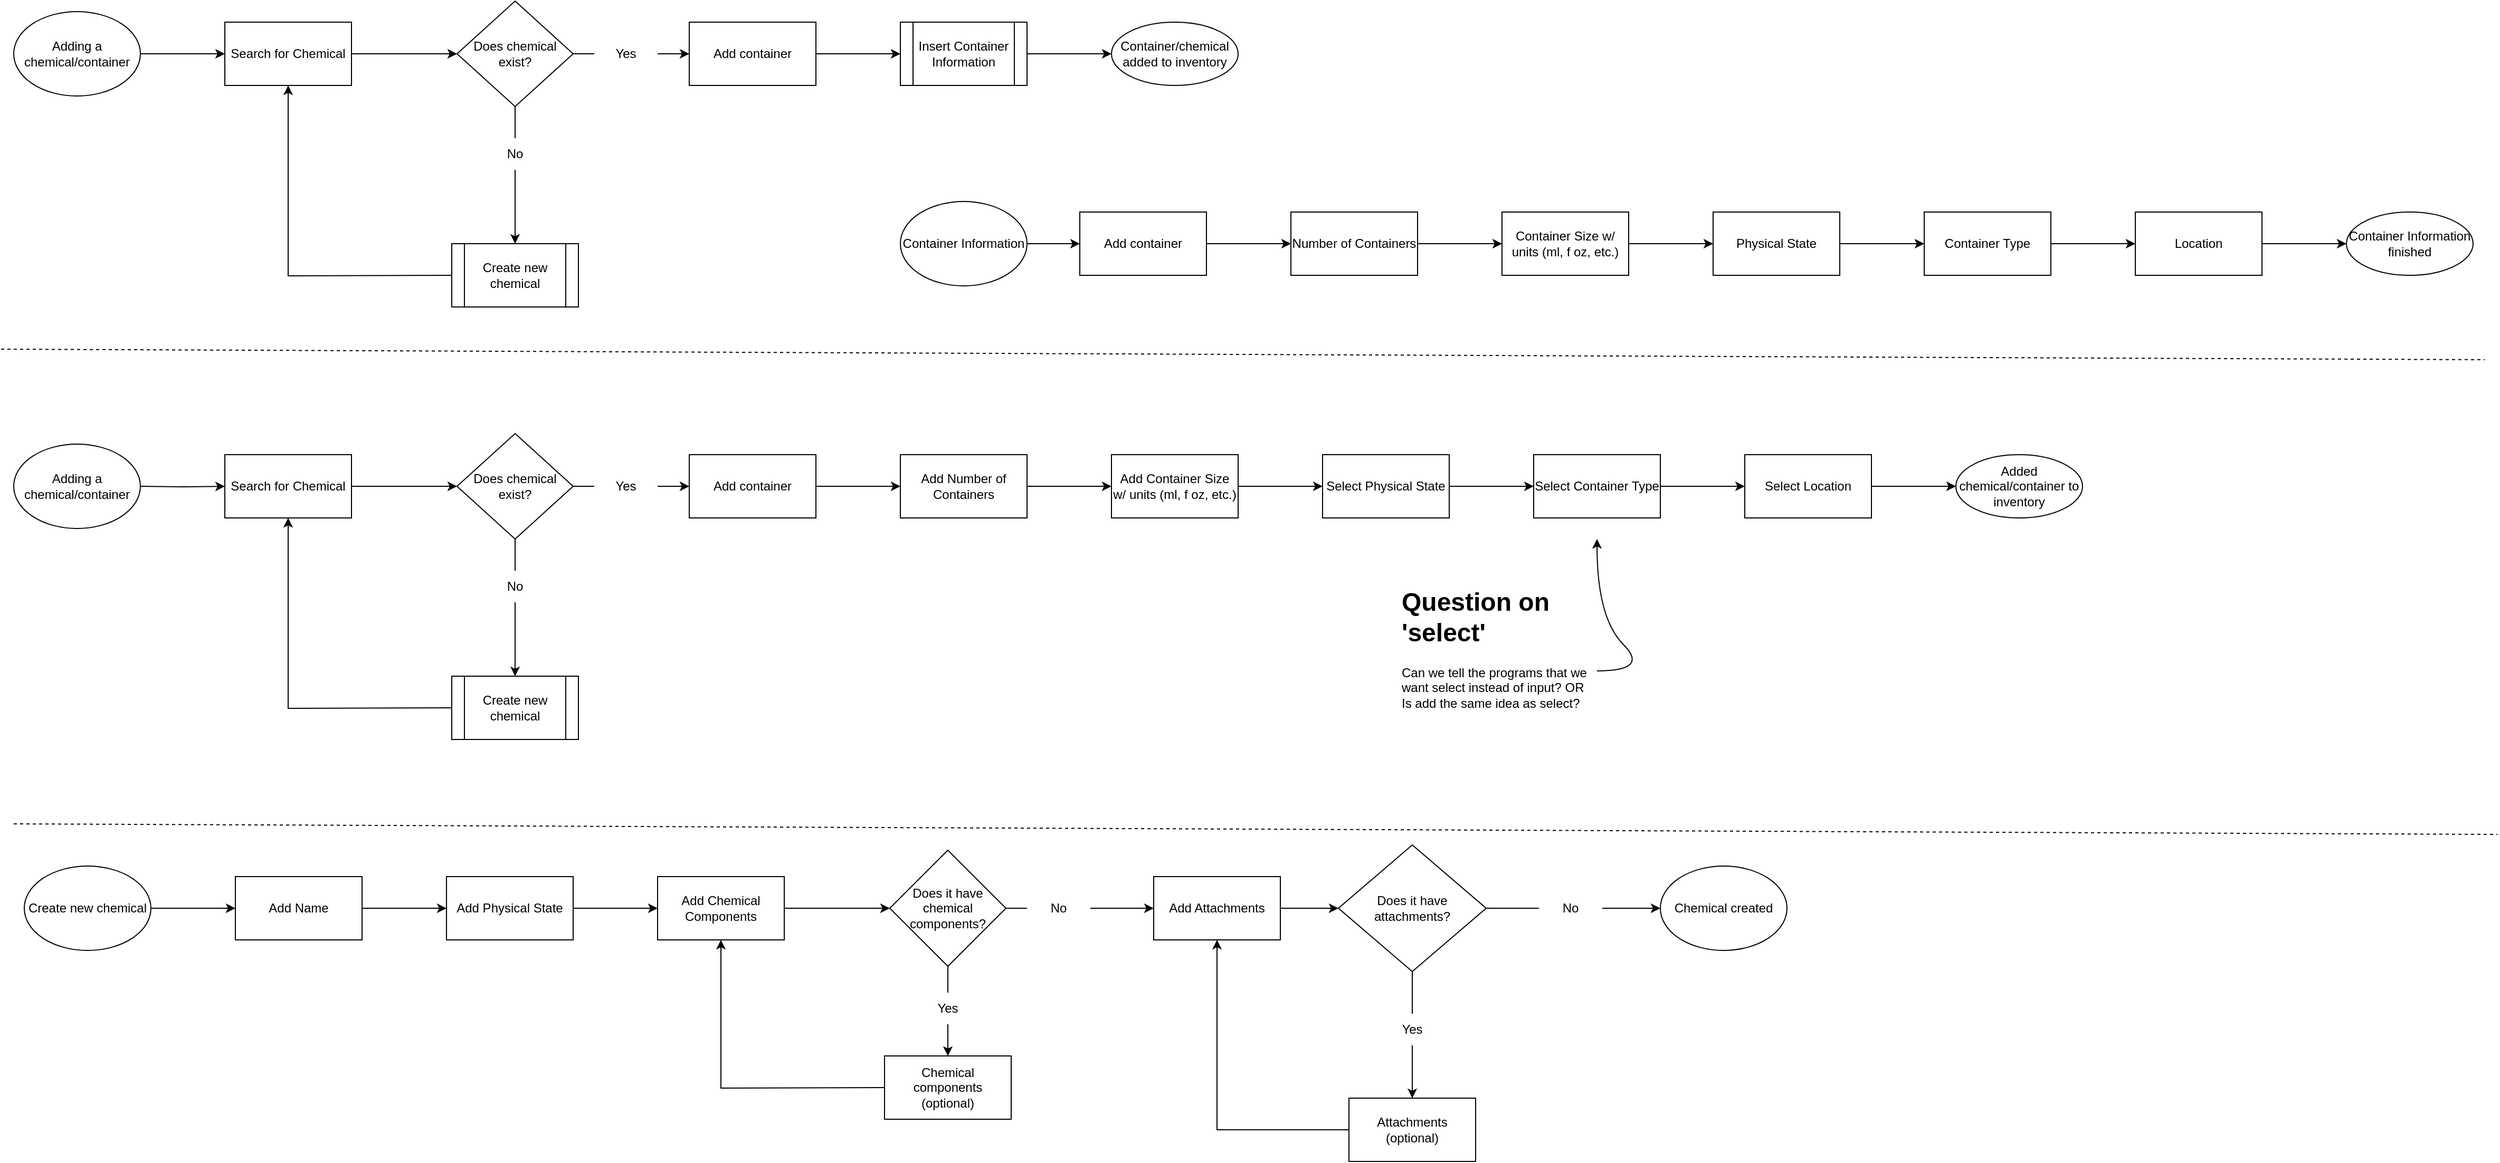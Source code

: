 <mxfile version="16.1.4" type="github">
  <diagram id="NDT_n2IxOW_hEu5SFQYL" name="Page-1">
    <mxGraphModel dx="817" dy="464" grid="1" gridSize="10" guides="1" tooltips="1" connect="1" arrows="1" fold="1" page="1" pageScale="1" pageWidth="850" pageHeight="1100" math="0" shadow="0">
      <root>
        <mxCell id="0" />
        <mxCell id="1" parent="0" />
        <mxCell id="EA6XTScox7vaLfp8z1kA-3" value="" style="edgeStyle=orthogonalEdgeStyle;rounded=0;orthogonalLoop=1;jettySize=auto;html=1;" edge="1" parent="1" source="EA6XTScox7vaLfp8z1kA-1" target="EA6XTScox7vaLfp8z1kA-2">
          <mxGeometry relative="1" as="geometry" />
        </mxCell>
        <mxCell id="EA6XTScox7vaLfp8z1kA-1" value="Adding a chemical/container" style="ellipse;whiteSpace=wrap;html=1;" vertex="1" parent="1">
          <mxGeometry x="20" y="70" width="120" height="80" as="geometry" />
        </mxCell>
        <mxCell id="EA6XTScox7vaLfp8z1kA-5" value="" style="edgeStyle=orthogonalEdgeStyle;rounded=0;orthogonalLoop=1;jettySize=auto;html=1;" edge="1" parent="1" source="EA6XTScox7vaLfp8z1kA-2" target="EA6XTScox7vaLfp8z1kA-4">
          <mxGeometry relative="1" as="geometry" />
        </mxCell>
        <mxCell id="EA6XTScox7vaLfp8z1kA-2" value="Search for Chemical" style="whiteSpace=wrap;html=1;" vertex="1" parent="1">
          <mxGeometry x="220" y="80" width="120" height="60" as="geometry" />
        </mxCell>
        <mxCell id="EA6XTScox7vaLfp8z1kA-7" value="" style="edgeStyle=orthogonalEdgeStyle;rounded=0;orthogonalLoop=1;jettySize=auto;html=1;startArrow=none;" edge="1" parent="1" source="EA6XTScox7vaLfp8z1kA-10">
          <mxGeometry relative="1" as="geometry">
            <mxPoint x="495" y="290" as="targetPoint" />
          </mxGeometry>
        </mxCell>
        <mxCell id="EA6XTScox7vaLfp8z1kA-9" value="" style="edgeStyle=orthogonalEdgeStyle;rounded=0;orthogonalLoop=1;jettySize=auto;html=1;startArrow=none;" edge="1" parent="1" source="EA6XTScox7vaLfp8z1kA-12" target="EA6XTScox7vaLfp8z1kA-8">
          <mxGeometry relative="1" as="geometry" />
        </mxCell>
        <mxCell id="EA6XTScox7vaLfp8z1kA-4" value="Does chemical exist?" style="rhombus;whiteSpace=wrap;html=1;" vertex="1" parent="1">
          <mxGeometry x="440" y="60" width="110" height="100" as="geometry" />
        </mxCell>
        <mxCell id="EA6XTScox7vaLfp8z1kA-17" style="edgeStyle=orthogonalEdgeStyle;rounded=0;orthogonalLoop=1;jettySize=auto;html=1;entryX=0.5;entryY=1;entryDx=0;entryDy=0;" edge="1" parent="1" target="EA6XTScox7vaLfp8z1kA-2">
          <mxGeometry relative="1" as="geometry">
            <mxPoint x="435" y="320" as="sourcePoint" />
          </mxGeometry>
        </mxCell>
        <mxCell id="EA6XTScox7vaLfp8z1kA-16" value="" style="edgeStyle=orthogonalEdgeStyle;rounded=0;orthogonalLoop=1;jettySize=auto;html=1;" edge="1" parent="1" source="EA6XTScox7vaLfp8z1kA-8">
          <mxGeometry relative="1" as="geometry">
            <mxPoint x="860" y="110" as="targetPoint" />
          </mxGeometry>
        </mxCell>
        <mxCell id="EA6XTScox7vaLfp8z1kA-8" value="Add container" style="whiteSpace=wrap;html=1;" vertex="1" parent="1">
          <mxGeometry x="660" y="80" width="120" height="60" as="geometry" />
        </mxCell>
        <mxCell id="EA6XTScox7vaLfp8z1kA-10" value="No" style="text;html=1;strokeColor=none;fillColor=none;align=center;verticalAlign=middle;whiteSpace=wrap;rounded=0;" vertex="1" parent="1">
          <mxGeometry x="465" y="190" width="60" height="30" as="geometry" />
        </mxCell>
        <mxCell id="EA6XTScox7vaLfp8z1kA-11" value="" style="edgeStyle=orthogonalEdgeStyle;rounded=0;orthogonalLoop=1;jettySize=auto;html=1;endArrow=none;" edge="1" parent="1" source="EA6XTScox7vaLfp8z1kA-4" target="EA6XTScox7vaLfp8z1kA-10">
          <mxGeometry relative="1" as="geometry">
            <mxPoint x="495" y="160" as="sourcePoint" />
            <mxPoint x="495" y="260" as="targetPoint" />
          </mxGeometry>
        </mxCell>
        <mxCell id="EA6XTScox7vaLfp8z1kA-12" value="Yes" style="text;html=1;strokeColor=none;fillColor=none;align=center;verticalAlign=middle;whiteSpace=wrap;rounded=0;" vertex="1" parent="1">
          <mxGeometry x="570" y="95" width="60" height="30" as="geometry" />
        </mxCell>
        <mxCell id="EA6XTScox7vaLfp8z1kA-14" value="" style="edgeStyle=orthogonalEdgeStyle;rounded=0;orthogonalLoop=1;jettySize=auto;html=1;endArrow=none;" edge="1" parent="1" source="EA6XTScox7vaLfp8z1kA-4" target="EA6XTScox7vaLfp8z1kA-12">
          <mxGeometry relative="1" as="geometry">
            <mxPoint x="550" y="110" as="sourcePoint" />
            <mxPoint x="660" y="110" as="targetPoint" />
          </mxGeometry>
        </mxCell>
        <mxCell id="EA6XTScox7vaLfp8z1kA-18" value="Create new chemical" style="shape=process;whiteSpace=wrap;html=1;backgroundOutline=1;" vertex="1" parent="1">
          <mxGeometry x="435" y="290" width="120" height="60" as="geometry" />
        </mxCell>
        <mxCell id="EA6XTScox7vaLfp8z1kA-63" value="" style="edgeStyle=orthogonalEdgeStyle;rounded=0;orthogonalLoop=1;jettySize=auto;html=1;" edge="1" parent="1" source="EA6XTScox7vaLfp8z1kA-19" target="EA6XTScox7vaLfp8z1kA-62">
          <mxGeometry relative="1" as="geometry" />
        </mxCell>
        <mxCell id="EA6XTScox7vaLfp8z1kA-19" value="Insert Container Information" style="shape=process;whiteSpace=wrap;html=1;backgroundOutline=1;" vertex="1" parent="1">
          <mxGeometry x="860" y="80" width="120" height="60" as="geometry" />
        </mxCell>
        <mxCell id="EA6XTScox7vaLfp8z1kA-20" value="" style="edgeStyle=orthogonalEdgeStyle;rounded=0;orthogonalLoop=1;jettySize=auto;html=1;" edge="1" parent="1" target="EA6XTScox7vaLfp8z1kA-22">
          <mxGeometry relative="1" as="geometry">
            <mxPoint x="140" y="520" as="sourcePoint" />
          </mxGeometry>
        </mxCell>
        <mxCell id="EA6XTScox7vaLfp8z1kA-21" value="" style="edgeStyle=orthogonalEdgeStyle;rounded=0;orthogonalLoop=1;jettySize=auto;html=1;" edge="1" parent="1" source="EA6XTScox7vaLfp8z1kA-22" target="EA6XTScox7vaLfp8z1kA-25">
          <mxGeometry relative="1" as="geometry" />
        </mxCell>
        <mxCell id="EA6XTScox7vaLfp8z1kA-22" value="Search for Chemical" style="whiteSpace=wrap;html=1;" vertex="1" parent="1">
          <mxGeometry x="220" y="490" width="120" height="60" as="geometry" />
        </mxCell>
        <mxCell id="EA6XTScox7vaLfp8z1kA-23" value="" style="edgeStyle=orthogonalEdgeStyle;rounded=0;orthogonalLoop=1;jettySize=auto;html=1;startArrow=none;" edge="1" parent="1" source="EA6XTScox7vaLfp8z1kA-29">
          <mxGeometry relative="1" as="geometry">
            <mxPoint x="495" y="700" as="targetPoint" />
          </mxGeometry>
        </mxCell>
        <mxCell id="EA6XTScox7vaLfp8z1kA-24" value="" style="edgeStyle=orthogonalEdgeStyle;rounded=0;orthogonalLoop=1;jettySize=auto;html=1;startArrow=none;" edge="1" parent="1" source="EA6XTScox7vaLfp8z1kA-31" target="EA6XTScox7vaLfp8z1kA-28">
          <mxGeometry relative="1" as="geometry" />
        </mxCell>
        <mxCell id="EA6XTScox7vaLfp8z1kA-25" value="Does chemical exist?" style="rhombus;whiteSpace=wrap;html=1;" vertex="1" parent="1">
          <mxGeometry x="440" y="470" width="110" height="100" as="geometry" />
        </mxCell>
        <mxCell id="EA6XTScox7vaLfp8z1kA-26" style="edgeStyle=orthogonalEdgeStyle;rounded=0;orthogonalLoop=1;jettySize=auto;html=1;entryX=0.5;entryY=1;entryDx=0;entryDy=0;" edge="1" parent="1" target="EA6XTScox7vaLfp8z1kA-22">
          <mxGeometry relative="1" as="geometry">
            <mxPoint x="435" y="730" as="sourcePoint" />
          </mxGeometry>
        </mxCell>
        <mxCell id="EA6XTScox7vaLfp8z1kA-27" value="" style="edgeStyle=orthogonalEdgeStyle;rounded=0;orthogonalLoop=1;jettySize=auto;html=1;" edge="1" parent="1" source="EA6XTScox7vaLfp8z1kA-28">
          <mxGeometry relative="1" as="geometry">
            <mxPoint x="860" y="520" as="targetPoint" />
          </mxGeometry>
        </mxCell>
        <mxCell id="EA6XTScox7vaLfp8z1kA-28" value="Add container" style="whiteSpace=wrap;html=1;" vertex="1" parent="1">
          <mxGeometry x="660" y="490" width="120" height="60" as="geometry" />
        </mxCell>
        <mxCell id="EA6XTScox7vaLfp8z1kA-29" value="No" style="text;html=1;strokeColor=none;fillColor=none;align=center;verticalAlign=middle;whiteSpace=wrap;rounded=0;" vertex="1" parent="1">
          <mxGeometry x="465" y="600" width="60" height="30" as="geometry" />
        </mxCell>
        <mxCell id="EA6XTScox7vaLfp8z1kA-30" value="" style="edgeStyle=orthogonalEdgeStyle;rounded=0;orthogonalLoop=1;jettySize=auto;html=1;endArrow=none;" edge="1" parent="1" source="EA6XTScox7vaLfp8z1kA-25" target="EA6XTScox7vaLfp8z1kA-29">
          <mxGeometry relative="1" as="geometry">
            <mxPoint x="495" y="570" as="sourcePoint" />
            <mxPoint x="495" y="670" as="targetPoint" />
          </mxGeometry>
        </mxCell>
        <mxCell id="EA6XTScox7vaLfp8z1kA-31" value="Yes" style="text;html=1;strokeColor=none;fillColor=none;align=center;verticalAlign=middle;whiteSpace=wrap;rounded=0;" vertex="1" parent="1">
          <mxGeometry x="570" y="505" width="60" height="30" as="geometry" />
        </mxCell>
        <mxCell id="EA6XTScox7vaLfp8z1kA-32" value="" style="edgeStyle=orthogonalEdgeStyle;rounded=0;orthogonalLoop=1;jettySize=auto;html=1;endArrow=none;" edge="1" parent="1" source="EA6XTScox7vaLfp8z1kA-25" target="EA6XTScox7vaLfp8z1kA-31">
          <mxGeometry relative="1" as="geometry">
            <mxPoint x="550" y="520" as="sourcePoint" />
            <mxPoint x="660" y="520" as="targetPoint" />
          </mxGeometry>
        </mxCell>
        <mxCell id="EA6XTScox7vaLfp8z1kA-33" value="Create new chemical" style="shape=process;whiteSpace=wrap;html=1;backgroundOutline=1;" vertex="1" parent="1">
          <mxGeometry x="435" y="700" width="120" height="60" as="geometry" />
        </mxCell>
        <mxCell id="EA6XTScox7vaLfp8z1kA-35" value="Adding a chemical/container" style="ellipse;whiteSpace=wrap;html=1;" vertex="1" parent="1">
          <mxGeometry x="20" y="480" width="120" height="80" as="geometry" />
        </mxCell>
        <mxCell id="EA6XTScox7vaLfp8z1kA-38" value="" style="edgeStyle=orthogonalEdgeStyle;rounded=0;orthogonalLoop=1;jettySize=auto;html=1;" edge="1" parent="1" source="EA6XTScox7vaLfp8z1kA-36" target="EA6XTScox7vaLfp8z1kA-37">
          <mxGeometry relative="1" as="geometry" />
        </mxCell>
        <mxCell id="EA6XTScox7vaLfp8z1kA-36" value="Add Number of Containers" style="rounded=0;whiteSpace=wrap;html=1;" vertex="1" parent="1">
          <mxGeometry x="860" y="490" width="120" height="60" as="geometry" />
        </mxCell>
        <mxCell id="EA6XTScox7vaLfp8z1kA-40" value="" style="edgeStyle=orthogonalEdgeStyle;rounded=0;orthogonalLoop=1;jettySize=auto;html=1;" edge="1" parent="1" source="EA6XTScox7vaLfp8z1kA-37" target="EA6XTScox7vaLfp8z1kA-39">
          <mxGeometry relative="1" as="geometry" />
        </mxCell>
        <mxCell id="EA6XTScox7vaLfp8z1kA-37" value="Add Container Size w/ units (ml, f oz, etc.)" style="whiteSpace=wrap;html=1;rounded=0;" vertex="1" parent="1">
          <mxGeometry x="1060" y="490" width="120" height="60" as="geometry" />
        </mxCell>
        <mxCell id="EA6XTScox7vaLfp8z1kA-42" value="" style="edgeStyle=orthogonalEdgeStyle;rounded=0;orthogonalLoop=1;jettySize=auto;html=1;" edge="1" parent="1" source="EA6XTScox7vaLfp8z1kA-39" target="EA6XTScox7vaLfp8z1kA-41">
          <mxGeometry relative="1" as="geometry" />
        </mxCell>
        <mxCell id="EA6XTScox7vaLfp8z1kA-39" value="Select Physical State" style="whiteSpace=wrap;html=1;rounded=0;" vertex="1" parent="1">
          <mxGeometry x="1260" y="490" width="120" height="60" as="geometry" />
        </mxCell>
        <mxCell id="EA6XTScox7vaLfp8z1kA-44" value="" style="edgeStyle=orthogonalEdgeStyle;rounded=0;orthogonalLoop=1;jettySize=auto;html=1;" edge="1" parent="1" source="EA6XTScox7vaLfp8z1kA-41" target="EA6XTScox7vaLfp8z1kA-43">
          <mxGeometry relative="1" as="geometry" />
        </mxCell>
        <mxCell id="EA6XTScox7vaLfp8z1kA-41" value="Select Container Type" style="whiteSpace=wrap;html=1;rounded=0;" vertex="1" parent="1">
          <mxGeometry x="1460" y="490" width="120" height="60" as="geometry" />
        </mxCell>
        <mxCell id="EA6XTScox7vaLfp8z1kA-46" value="" style="edgeStyle=orthogonalEdgeStyle;rounded=0;orthogonalLoop=1;jettySize=auto;html=1;" edge="1" parent="1" source="EA6XTScox7vaLfp8z1kA-43" target="EA6XTScox7vaLfp8z1kA-45">
          <mxGeometry relative="1" as="geometry" />
        </mxCell>
        <mxCell id="EA6XTScox7vaLfp8z1kA-43" value="Select Location" style="whiteSpace=wrap;html=1;rounded=0;" vertex="1" parent="1">
          <mxGeometry x="1660" y="490" width="120" height="60" as="geometry" />
        </mxCell>
        <mxCell id="EA6XTScox7vaLfp8z1kA-45" value="Added chemical/container to inventory" style="ellipse;whiteSpace=wrap;html=1;rounded=0;" vertex="1" parent="1">
          <mxGeometry x="1860" y="490" width="120" height="60" as="geometry" />
        </mxCell>
        <mxCell id="EA6XTScox7vaLfp8z1kA-47" value="" style="edgeStyle=orthogonalEdgeStyle;rounded=0;orthogonalLoop=1;jettySize=auto;html=1;" edge="1" parent="1" source="EA6XTScox7vaLfp8z1kA-48">
          <mxGeometry relative="1" as="geometry">
            <mxPoint x="1230" y="290" as="targetPoint" />
          </mxGeometry>
        </mxCell>
        <mxCell id="EA6XTScox7vaLfp8z1kA-48" value="Add container" style="whiteSpace=wrap;html=1;" vertex="1" parent="1">
          <mxGeometry x="1030" y="260" width="120" height="60" as="geometry" />
        </mxCell>
        <mxCell id="EA6XTScox7vaLfp8z1kA-49" value="" style="edgeStyle=orthogonalEdgeStyle;rounded=0;orthogonalLoop=1;jettySize=auto;html=1;" edge="1" parent="1" source="EA6XTScox7vaLfp8z1kA-50" target="EA6XTScox7vaLfp8z1kA-52">
          <mxGeometry relative="1" as="geometry" />
        </mxCell>
        <mxCell id="EA6XTScox7vaLfp8z1kA-50" value="Number of Containers" style="rounded=0;whiteSpace=wrap;html=1;" vertex="1" parent="1">
          <mxGeometry x="1230" y="260" width="120" height="60" as="geometry" />
        </mxCell>
        <mxCell id="EA6XTScox7vaLfp8z1kA-51" value="" style="edgeStyle=orthogonalEdgeStyle;rounded=0;orthogonalLoop=1;jettySize=auto;html=1;" edge="1" parent="1" source="EA6XTScox7vaLfp8z1kA-52" target="EA6XTScox7vaLfp8z1kA-54">
          <mxGeometry relative="1" as="geometry" />
        </mxCell>
        <mxCell id="EA6XTScox7vaLfp8z1kA-52" value="Container Size w/ units (ml, f oz, etc.)" style="whiteSpace=wrap;html=1;rounded=0;" vertex="1" parent="1">
          <mxGeometry x="1430" y="260" width="120" height="60" as="geometry" />
        </mxCell>
        <mxCell id="EA6XTScox7vaLfp8z1kA-53" value="" style="edgeStyle=orthogonalEdgeStyle;rounded=0;orthogonalLoop=1;jettySize=auto;html=1;" edge="1" parent="1" source="EA6XTScox7vaLfp8z1kA-54" target="EA6XTScox7vaLfp8z1kA-56">
          <mxGeometry relative="1" as="geometry" />
        </mxCell>
        <mxCell id="EA6XTScox7vaLfp8z1kA-54" value="Physical State" style="whiteSpace=wrap;html=1;rounded=0;" vertex="1" parent="1">
          <mxGeometry x="1630" y="260" width="120" height="60" as="geometry" />
        </mxCell>
        <mxCell id="EA6XTScox7vaLfp8z1kA-55" value="" style="edgeStyle=orthogonalEdgeStyle;rounded=0;orthogonalLoop=1;jettySize=auto;html=1;" edge="1" parent="1" source="EA6XTScox7vaLfp8z1kA-56" target="EA6XTScox7vaLfp8z1kA-58">
          <mxGeometry relative="1" as="geometry" />
        </mxCell>
        <mxCell id="EA6XTScox7vaLfp8z1kA-56" value="Container Type" style="whiteSpace=wrap;html=1;rounded=0;" vertex="1" parent="1">
          <mxGeometry x="1830" y="260" width="120" height="60" as="geometry" />
        </mxCell>
        <mxCell id="EA6XTScox7vaLfp8z1kA-57" value="" style="edgeStyle=orthogonalEdgeStyle;rounded=0;orthogonalLoop=1;jettySize=auto;html=1;" edge="1" parent="1" source="EA6XTScox7vaLfp8z1kA-58" target="EA6XTScox7vaLfp8z1kA-59">
          <mxGeometry relative="1" as="geometry" />
        </mxCell>
        <mxCell id="EA6XTScox7vaLfp8z1kA-58" value="Location" style="whiteSpace=wrap;html=1;rounded=0;" vertex="1" parent="1">
          <mxGeometry x="2030" y="260" width="120" height="60" as="geometry" />
        </mxCell>
        <mxCell id="EA6XTScox7vaLfp8z1kA-59" value="Container Information finished" style="ellipse;whiteSpace=wrap;html=1;rounded=0;" vertex="1" parent="1">
          <mxGeometry x="2230" y="260" width="120" height="60" as="geometry" />
        </mxCell>
        <mxCell id="EA6XTScox7vaLfp8z1kA-61" value="" style="edgeStyle=orthogonalEdgeStyle;rounded=0;orthogonalLoop=1;jettySize=auto;html=1;" edge="1" parent="1" source="EA6XTScox7vaLfp8z1kA-60" target="EA6XTScox7vaLfp8z1kA-48">
          <mxGeometry relative="1" as="geometry" />
        </mxCell>
        <mxCell id="EA6XTScox7vaLfp8z1kA-60" value="Container Information" style="ellipse;whiteSpace=wrap;html=1;" vertex="1" parent="1">
          <mxGeometry x="860" y="250" width="120" height="80" as="geometry" />
        </mxCell>
        <mxCell id="EA6XTScox7vaLfp8z1kA-62" value="Container/chemical added to inventory" style="ellipse;whiteSpace=wrap;html=1;" vertex="1" parent="1">
          <mxGeometry x="1060" y="80" width="120" height="60" as="geometry" />
        </mxCell>
        <mxCell id="EA6XTScox7vaLfp8z1kA-64" value="" style="endArrow=none;dashed=1;html=1;rounded=0;" edge="1" parent="1">
          <mxGeometry width="50" height="50" relative="1" as="geometry">
            <mxPoint x="8" y="390" as="sourcePoint" />
            <mxPoint x="2361" y="400" as="targetPoint" />
          </mxGeometry>
        </mxCell>
        <mxCell id="EA6XTScox7vaLfp8z1kA-67" value="" style="edgeStyle=orthogonalEdgeStyle;rounded=0;orthogonalLoop=1;jettySize=auto;html=1;" edge="1" parent="1" source="EA6XTScox7vaLfp8z1kA-65" target="EA6XTScox7vaLfp8z1kA-66">
          <mxGeometry relative="1" as="geometry" />
        </mxCell>
        <mxCell id="EA6XTScox7vaLfp8z1kA-65" value="Create new chemical" style="ellipse;whiteSpace=wrap;html=1;" vertex="1" parent="1">
          <mxGeometry x="30" y="880" width="120" height="80" as="geometry" />
        </mxCell>
        <mxCell id="EA6XTScox7vaLfp8z1kA-69" value="" style="edgeStyle=orthogonalEdgeStyle;rounded=0;orthogonalLoop=1;jettySize=auto;html=1;" edge="1" parent="1" source="EA6XTScox7vaLfp8z1kA-66" target="EA6XTScox7vaLfp8z1kA-68">
          <mxGeometry relative="1" as="geometry" />
        </mxCell>
        <mxCell id="EA6XTScox7vaLfp8z1kA-66" value="Add Name" style="whiteSpace=wrap;html=1;" vertex="1" parent="1">
          <mxGeometry x="230" y="890" width="120" height="60" as="geometry" />
        </mxCell>
        <mxCell id="EA6XTScox7vaLfp8z1kA-71" value="" style="edgeStyle=orthogonalEdgeStyle;rounded=0;orthogonalLoop=1;jettySize=auto;html=1;" edge="1" parent="1" source="EA6XTScox7vaLfp8z1kA-68" target="EA6XTScox7vaLfp8z1kA-70">
          <mxGeometry relative="1" as="geometry" />
        </mxCell>
        <mxCell id="EA6XTScox7vaLfp8z1kA-68" value="Add Physical State" style="whiteSpace=wrap;html=1;" vertex="1" parent="1">
          <mxGeometry x="430" y="890" width="120" height="60" as="geometry" />
        </mxCell>
        <mxCell id="EA6XTScox7vaLfp8z1kA-73" value="" style="edgeStyle=orthogonalEdgeStyle;rounded=0;orthogonalLoop=1;jettySize=auto;html=1;" edge="1" parent="1" source="EA6XTScox7vaLfp8z1kA-70" target="EA6XTScox7vaLfp8z1kA-72">
          <mxGeometry relative="1" as="geometry" />
        </mxCell>
        <mxCell id="EA6XTScox7vaLfp8z1kA-70" value="Add Chemical Components" style="whiteSpace=wrap;html=1;" vertex="1" parent="1">
          <mxGeometry x="630" y="890" width="120" height="60" as="geometry" />
        </mxCell>
        <mxCell id="EA6XTScox7vaLfp8z1kA-79" value="" style="edgeStyle=orthogonalEdgeStyle;rounded=0;orthogonalLoop=1;jettySize=auto;html=1;startArrow=none;" edge="1" parent="1" source="EA6XTScox7vaLfp8z1kA-80">
          <mxGeometry relative="1" as="geometry">
            <mxPoint x="905" y="1060" as="targetPoint" />
          </mxGeometry>
        </mxCell>
        <mxCell id="EA6XTScox7vaLfp8z1kA-72" value="Does it have chemical components?" style="rhombus;whiteSpace=wrap;html=1;" vertex="1" parent="1">
          <mxGeometry x="850" y="865" width="110" height="110" as="geometry" />
        </mxCell>
        <mxCell id="EA6XTScox7vaLfp8z1kA-94" value="" style="edgeStyle=orthogonalEdgeStyle;rounded=0;orthogonalLoop=1;jettySize=auto;html=1;" edge="1" parent="1" source="EA6XTScox7vaLfp8z1kA-76" target="EA6XTScox7vaLfp8z1kA-92">
          <mxGeometry relative="1" as="geometry" />
        </mxCell>
        <mxCell id="EA6XTScox7vaLfp8z1kA-76" value="No" style="text;html=1;strokeColor=none;fillColor=none;align=center;verticalAlign=middle;whiteSpace=wrap;rounded=0;" vertex="1" parent="1">
          <mxGeometry x="980" y="905" width="60" height="30" as="geometry" />
        </mxCell>
        <mxCell id="EA6XTScox7vaLfp8z1kA-77" value="" style="edgeStyle=orthogonalEdgeStyle;rounded=0;orthogonalLoop=1;jettySize=auto;html=1;endArrow=none;" edge="1" parent="1" source="EA6XTScox7vaLfp8z1kA-72" target="EA6XTScox7vaLfp8z1kA-76">
          <mxGeometry relative="1" as="geometry">
            <mxPoint x="960" y="920" as="sourcePoint" />
            <mxPoint x="1035" y="920" as="targetPoint" />
          </mxGeometry>
        </mxCell>
        <mxCell id="EA6XTScox7vaLfp8z1kA-84" style="edgeStyle=orthogonalEdgeStyle;rounded=0;orthogonalLoop=1;jettySize=auto;html=1;exitX=0;exitY=0.5;exitDx=0;exitDy=0;entryX=0.5;entryY=1;entryDx=0;entryDy=0;" edge="1" parent="1" target="EA6XTScox7vaLfp8z1kA-70">
          <mxGeometry relative="1" as="geometry">
            <mxPoint x="845" y="1090" as="sourcePoint" />
          </mxGeometry>
        </mxCell>
        <mxCell id="EA6XTScox7vaLfp8z1kA-80" value="Yes" style="text;html=1;strokeColor=none;fillColor=none;align=center;verticalAlign=middle;whiteSpace=wrap;rounded=0;" vertex="1" parent="1">
          <mxGeometry x="875" y="1000" width="60" height="30" as="geometry" />
        </mxCell>
        <mxCell id="EA6XTScox7vaLfp8z1kA-81" value="" style="edgeStyle=orthogonalEdgeStyle;rounded=0;orthogonalLoop=1;jettySize=auto;html=1;endArrow=none;" edge="1" parent="1" source="EA6XTScox7vaLfp8z1kA-72" target="EA6XTScox7vaLfp8z1kA-80">
          <mxGeometry relative="1" as="geometry">
            <mxPoint x="905" y="975" as="sourcePoint" />
            <mxPoint x="905" y="1080" as="targetPoint" />
          </mxGeometry>
        </mxCell>
        <mxCell id="EA6XTScox7vaLfp8z1kA-89" value="" style="edgeStyle=orthogonalEdgeStyle;rounded=0;orthogonalLoop=1;jettySize=auto;html=1;startArrow=none;entryX=0;entryY=0.5;entryDx=0;entryDy=0;" edge="1" parent="1" source="EA6XTScox7vaLfp8z1kA-90" target="EA6XTScox7vaLfp8z1kA-110">
          <mxGeometry relative="1" as="geometry">
            <mxPoint x="1545" y="920" as="targetPoint" />
          </mxGeometry>
        </mxCell>
        <mxCell id="EA6XTScox7vaLfp8z1kA-86" value="Does it have attachments?" style="rhombus;whiteSpace=wrap;html=1;" vertex="1" parent="1">
          <mxGeometry x="1275" y="860" width="140" height="120" as="geometry" />
        </mxCell>
        <mxCell id="EA6XTScox7vaLfp8z1kA-90" value="No" style="text;html=1;strokeColor=none;fillColor=none;align=center;verticalAlign=middle;whiteSpace=wrap;rounded=0;" vertex="1" parent="1">
          <mxGeometry x="1465" y="905" width="60" height="30" as="geometry" />
        </mxCell>
        <mxCell id="EA6XTScox7vaLfp8z1kA-91" value="" style="edgeStyle=orthogonalEdgeStyle;rounded=0;orthogonalLoop=1;jettySize=auto;html=1;endArrow=none;" edge="1" parent="1" source="EA6XTScox7vaLfp8z1kA-86" target="EA6XTScox7vaLfp8z1kA-90">
          <mxGeometry relative="1" as="geometry">
            <mxPoint x="1415" y="920" as="sourcePoint" />
            <mxPoint x="1545" y="920" as="targetPoint" />
          </mxGeometry>
        </mxCell>
        <mxCell id="EA6XTScox7vaLfp8z1kA-95" value="" style="edgeStyle=orthogonalEdgeStyle;rounded=0;orthogonalLoop=1;jettySize=auto;html=1;" edge="1" parent="1" source="EA6XTScox7vaLfp8z1kA-92" target="EA6XTScox7vaLfp8z1kA-86">
          <mxGeometry relative="1" as="geometry" />
        </mxCell>
        <mxCell id="EA6XTScox7vaLfp8z1kA-101" value="" style="edgeStyle=orthogonalEdgeStyle;rounded=0;orthogonalLoop=1;jettySize=auto;html=1;startArrow=none;" edge="1" parent="1" source="EA6XTScox7vaLfp8z1kA-97">
          <mxGeometry relative="1" as="geometry">
            <mxPoint x="1345" y="1100" as="targetPoint" />
          </mxGeometry>
        </mxCell>
        <mxCell id="EA6XTScox7vaLfp8z1kA-92" value="Add Attachments" style="rounded=0;whiteSpace=wrap;html=1;" vertex="1" parent="1">
          <mxGeometry x="1100" y="890" width="120" height="60" as="geometry" />
        </mxCell>
        <mxCell id="EA6XTScox7vaLfp8z1kA-97" value="Yes" style="text;html=1;strokeColor=none;fillColor=none;align=center;verticalAlign=middle;whiteSpace=wrap;rounded=0;" vertex="1" parent="1">
          <mxGeometry x="1315" y="1020" width="60" height="30" as="geometry" />
        </mxCell>
        <mxCell id="EA6XTScox7vaLfp8z1kA-102" value="" style="edgeStyle=orthogonalEdgeStyle;rounded=0;orthogonalLoop=1;jettySize=auto;html=1;endArrow=none;exitX=0.5;exitY=1;exitDx=0;exitDy=0;" edge="1" parent="1" source="EA6XTScox7vaLfp8z1kA-86" target="EA6XTScox7vaLfp8z1kA-97">
          <mxGeometry relative="1" as="geometry">
            <mxPoint x="1355" y="980" as="sourcePoint" />
            <mxPoint x="1345" y="1100" as="targetPoint" />
          </mxGeometry>
        </mxCell>
        <mxCell id="EA6XTScox7vaLfp8z1kA-105" style="edgeStyle=orthogonalEdgeStyle;rounded=0;orthogonalLoop=1;jettySize=auto;html=1;exitX=0;exitY=0.5;exitDx=0;exitDy=0;entryX=0.5;entryY=1;entryDx=0;entryDy=0;" edge="1" parent="1" source="EA6XTScox7vaLfp8z1kA-104" target="EA6XTScox7vaLfp8z1kA-92">
          <mxGeometry relative="1" as="geometry" />
        </mxCell>
        <mxCell id="EA6XTScox7vaLfp8z1kA-104" value="Attachments (optional)" style="rounded=0;whiteSpace=wrap;html=1;" vertex="1" parent="1">
          <mxGeometry x="1285" y="1100" width="120" height="60" as="geometry" />
        </mxCell>
        <mxCell id="EA6XTScox7vaLfp8z1kA-106" value="Chemical components (optional)" style="rounded=0;whiteSpace=wrap;html=1;" vertex="1" parent="1">
          <mxGeometry x="845" y="1060" width="120" height="60" as="geometry" />
        </mxCell>
        <mxCell id="EA6XTScox7vaLfp8z1kA-108" value="&lt;h1&gt;Question on &#39;select&#39;&lt;/h1&gt;&lt;p&gt;&lt;span style=&quot;text-align: center&quot;&gt;Can we tell the programs that we want select instead of input? OR Is add the same idea as select?&amp;nbsp;&lt;/span&gt;&lt;br&gt;&lt;/p&gt;" style="text;html=1;strokeColor=none;fillColor=none;spacing=5;spacingTop=-20;whiteSpace=wrap;overflow=hidden;rounded=0;" vertex="1" parent="1">
          <mxGeometry x="1330" y="610" width="190" height="120" as="geometry" />
        </mxCell>
        <mxCell id="EA6XTScox7vaLfp8z1kA-109" value="" style="curved=1;endArrow=classic;html=1;rounded=0;" edge="1" parent="1">
          <mxGeometry width="50" height="50" relative="1" as="geometry">
            <mxPoint x="1520" y="695" as="sourcePoint" />
            <mxPoint x="1520" y="570" as="targetPoint" />
            <Array as="points">
              <mxPoint x="1570" y="695" />
              <mxPoint x="1520" y="645" />
            </Array>
          </mxGeometry>
        </mxCell>
        <mxCell id="EA6XTScox7vaLfp8z1kA-110" value="Chemical created" style="ellipse;whiteSpace=wrap;html=1;" vertex="1" parent="1">
          <mxGeometry x="1580" y="880" width="120" height="80" as="geometry" />
        </mxCell>
        <mxCell id="EA6XTScox7vaLfp8z1kA-112" value="" style="endArrow=none;dashed=1;html=1;rounded=0;" edge="1" parent="1">
          <mxGeometry width="50" height="50" relative="1" as="geometry">
            <mxPoint x="20" y="840" as="sourcePoint" />
            <mxPoint x="2373" y="850" as="targetPoint" />
          </mxGeometry>
        </mxCell>
      </root>
    </mxGraphModel>
  </diagram>
</mxfile>
